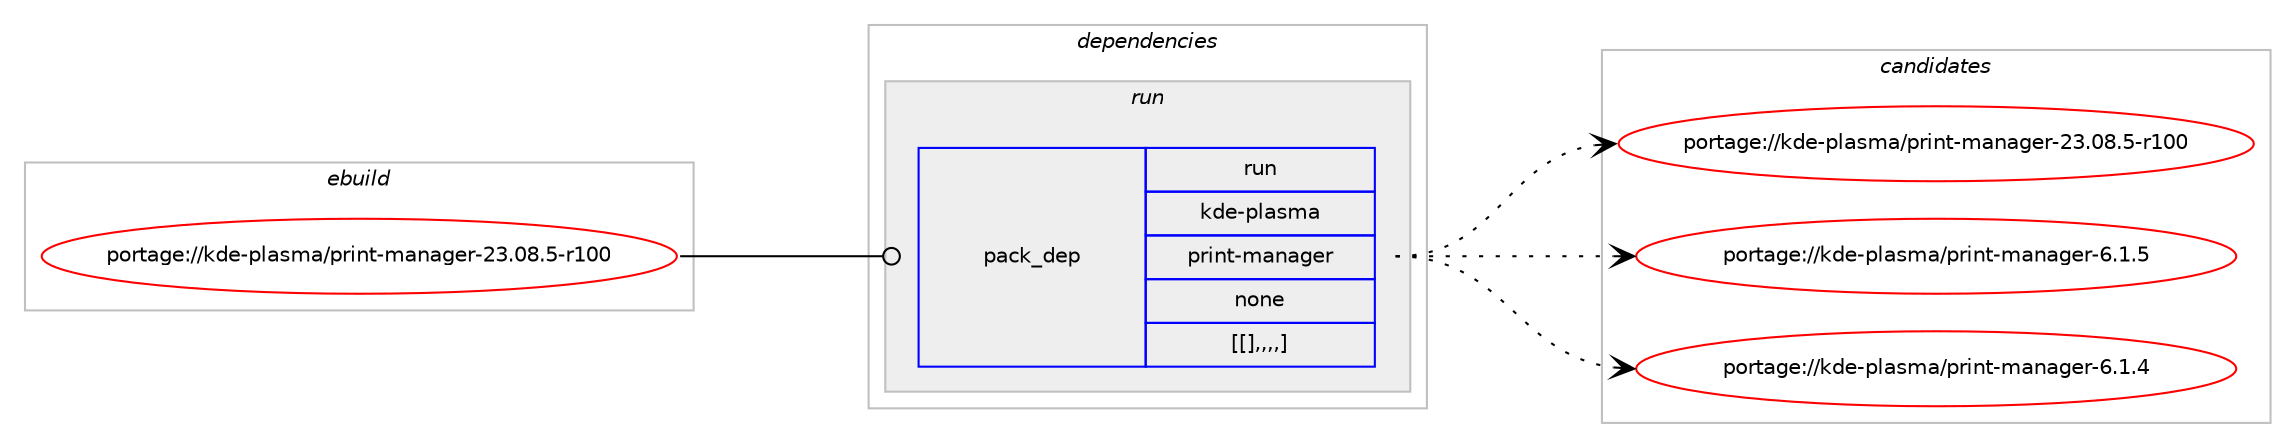 digraph prolog {

# *************
# Graph options
# *************

newrank=true;
concentrate=true;
compound=true;
graph [rankdir=LR,fontname=Helvetica,fontsize=10,ranksep=1.5];#, ranksep=2.5, nodesep=0.2];
edge  [arrowhead=vee];
node  [fontname=Helvetica,fontsize=10];

# **********
# The ebuild
# **********

subgraph cluster_leftcol {
color=gray;
label=<<i>ebuild</i>>;
id [label="portage://kde-plasma/print-manager-23.08.5-r100", color=red, width=4, href="../kde-plasma/print-manager-23.08.5-r100.svg"];
}

# ****************
# The dependencies
# ****************

subgraph cluster_midcol {
color=gray;
label=<<i>dependencies</i>>;
subgraph cluster_compile {
fillcolor="#eeeeee";
style=filled;
label=<<i>compile</i>>;
}
subgraph cluster_compileandrun {
fillcolor="#eeeeee";
style=filled;
label=<<i>compile and run</i>>;
}
subgraph cluster_run {
fillcolor="#eeeeee";
style=filled;
label=<<i>run</i>>;
subgraph pack213366 {
dependency287140 [label=<<TABLE BORDER="0" CELLBORDER="1" CELLSPACING="0" CELLPADDING="4" WIDTH="220"><TR><TD ROWSPAN="6" CELLPADDING="30">pack_dep</TD></TR><TR><TD WIDTH="110">run</TD></TR><TR><TD>kde-plasma</TD></TR><TR><TD>print-manager</TD></TR><TR><TD>none</TD></TR><TR><TD>[[],,,,]</TD></TR></TABLE>>, shape=none, color=blue];
}
id:e -> dependency287140:w [weight=20,style="solid",arrowhead="odot"];
}
}

# **************
# The candidates
# **************

subgraph cluster_choices {
rank=same;
color=gray;
label=<<i>candidates</i>>;

subgraph choice213366 {
color=black;
nodesep=1;
choice10710010145112108971151099747112114105110116451099711097103101114455051464856465345114494848 [label="portage://kde-plasma/print-manager-23.08.5-r100", color=red, width=4,href="../kde-plasma/print-manager-23.08.5-r100.svg"];
choice10710010145112108971151099747112114105110116451099711097103101114455446494653 [label="portage://kde-plasma/print-manager-6.1.5", color=red, width=4,href="../kde-plasma/print-manager-6.1.5.svg"];
choice10710010145112108971151099747112114105110116451099711097103101114455446494652 [label="portage://kde-plasma/print-manager-6.1.4", color=red, width=4,href="../kde-plasma/print-manager-6.1.4.svg"];
dependency287140:e -> choice10710010145112108971151099747112114105110116451099711097103101114455051464856465345114494848:w [style=dotted,weight="100"];
dependency287140:e -> choice10710010145112108971151099747112114105110116451099711097103101114455446494653:w [style=dotted,weight="100"];
dependency287140:e -> choice10710010145112108971151099747112114105110116451099711097103101114455446494652:w [style=dotted,weight="100"];
}
}

}
